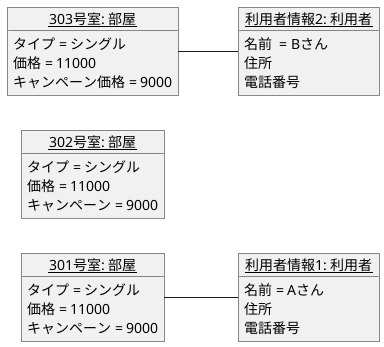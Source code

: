 @startuml

left to right direction
object "<u>301号室: 部屋</u>" as 301 {
タイプ = シングル
価格 = 11000
キャンペーン = 9000

}
object "<u>302号室: 部屋</u>" as 302 {
タイプ = シングル
価格 = 11000
キャンペーン = 9000

}
object "<u>303号室: 部屋</u>" as 303 {
タイプ = シングル
価格 = 11000
キャンペーン価格 = 9000
}

object "<u>利用者情報1: 利用者</u>" as userA {
名前 = Aさん   
住所
電話番号
}
object "<u>利用者情報2: 利用者</u>" as userB {
名前  = Bさん  
住所
電話番号
}

301 -- userA
303 -- userB
@enduml
